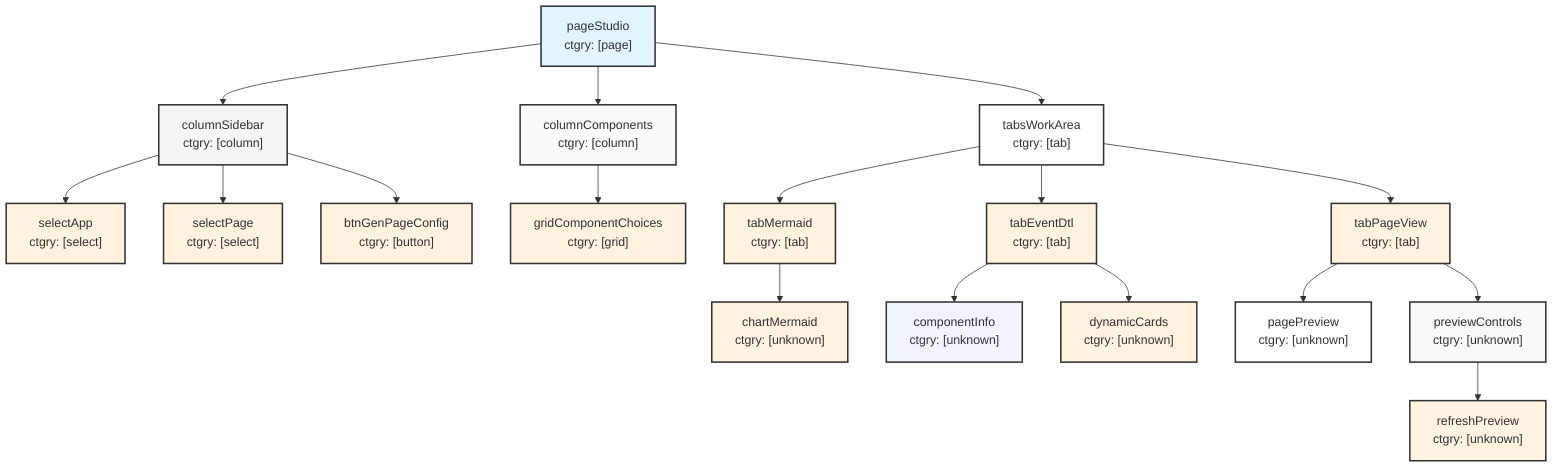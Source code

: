 graph TD

    pageStudio["pageStudio
 ctgry: [page]"]
    columnSidebar["columnSidebar
 ctgry: [column]"]
    pageStudio --> columnSidebar
    selectApp["selectApp
 ctgry: [select]"]
    columnSidebar --> selectApp
    selectPage["selectPage
 ctgry: [select]"]
    columnSidebar --> selectPage
    btnGenPageConfig["btnGenPageConfig
 ctgry: [button]"]
    columnSidebar --> btnGenPageConfig
    columnComponents["columnComponents
 ctgry: [column]"]
    pageStudio --> columnComponents
    gridComponentChoices["gridComponentChoices
 ctgry: [grid]"]
    columnComponents --> gridComponentChoices
    tabsWorkArea["tabsWorkArea
 ctgry: [tab]"]
    pageStudio --> tabsWorkArea
    tabMermaid["tabMermaid
 ctgry: [tab]"]
    tabsWorkArea --> tabMermaid
    mermaidChart["chartMermaid
 ctgry: [unknown]"]
    tabMermaid --> mermaidChart
    tabEventDtl["tabEventDtl
 ctgry: [tab]"]
    tabsWorkArea --> tabEventDtl
    componentInfo["componentInfo
 ctgry: [unknown]"]
    tabEventDtl --> componentInfo
    dynamicCards["dynamicCards
 ctgry: [unknown]"]
    tabEventDtl --> dynamicCards
    tabPageView["tabPageView
 ctgry: [tab]"]
    tabsWorkArea --> tabPageView
    pagePreview["pagePreview
 ctgry: [unknown]"]
    tabPageView --> pagePreview
    previewControls["previewControls
 ctgry: [unknown]"]
    tabPageView --> previewControls
    refreshPreview["refreshPreview
 ctgry: [unknown]"]
    previewControls --> refreshPreview

    %% Individual component styling
    style pageStudio fill:#e1f5fe,stroke:#333,stroke-width:2px;
    style columnSidebar fill:#f5f5f5,stroke:#333,stroke-width:2px;
    style selectApp fill:#fff3e0,stroke:#333,stroke-width:2px;
    style selectPage fill:#fff3e0,stroke:#333,stroke-width:2px;
    style btnGenPageConfig fill:#fff3e0,stroke:#333,stroke-width:2px;
    style columnComponents fill:#fafafa,stroke:#333,stroke-width:2px;
    style gridComponentChoices fill:#fff3e0,stroke:#333,stroke-width:2px;
    style tabsWorkArea fill:#ffffff,stroke:#333,stroke-width:2px;
    style tabMermaid fill:#fff3e0,stroke:#333,stroke-width:2px;
    style mermaidChart fill:#fff3e0,stroke:#333,stroke-width:2px;
    style tabEventDtl fill:#fff3e0,stroke:#333,stroke-width:2px;
    style componentInfo fill:#f0f4ff,stroke:#333,stroke-width:2px;
    style dynamicCards fill:#fff3e0,stroke:#333,stroke-width:2px;
    style tabPageView fill:#fff3e0,stroke:#333,stroke-width:2px;
    style pagePreview fill:#ffffff,stroke:#333,stroke-width:2px;
    style previewControls fill:#f8f9fa,stroke:#333,stroke-width:2px;
    style refreshPreview fill:#fff3e0,stroke:#333,stroke-width:2px;

    %% Click handlers for Studio integration
    click pageStudio "selectComponent('pageStudio')"
    click columnSidebar "selectComponent('columnSidebar')"
    click selectApp "selectComponent('selectApp')"
    click selectPage "selectComponent('selectPage')"
    click btnGenPageConfig "selectComponent('btnGenPageConfig')"
    click columnComponents "selectComponent('columnComponents')"
    click gridComponentChoices "selectComponent('gridComponentChoices')"
    click tabsWorkArea "selectComponent('tabsWorkArea')"
    click tabMermaid "selectComponent('tabMermaid')"
    click mermaidChart "selectComponent('mermaidChart')"
    click tabEventDtl "selectComponent('tabEventDtl')"
    click componentInfo "selectComponent('componentInfo')"
    click dynamicCards "selectComponent('dynamicCards')"
    click tabPageView "selectComponent('tabPageView')"
    click pagePreview "selectComponent('pagePreview')"
    click previewControls "selectComponent('previewControls')"
    click refreshPreview "selectComponent('refreshPreview')"